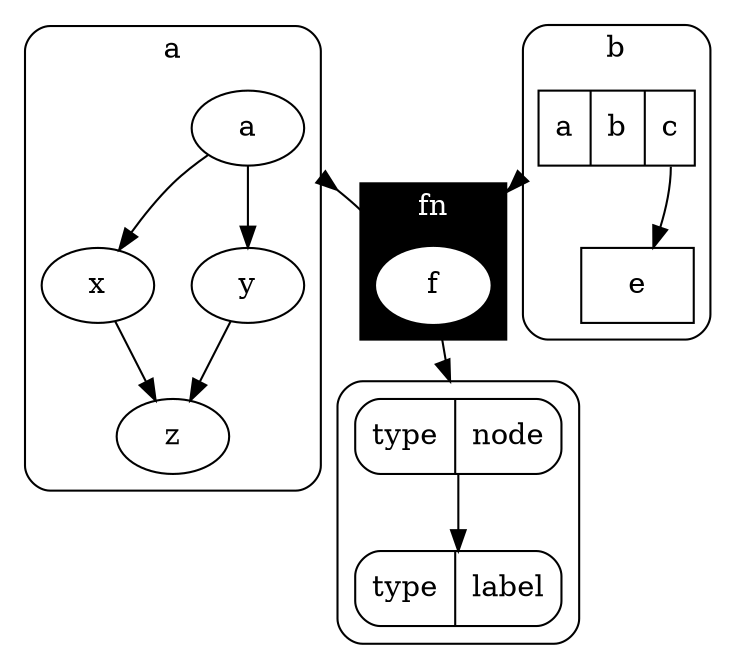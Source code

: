 digraph {
	compound = true
	graph [style = rounded]
	//layout = neato
	subgraph cluster_a {
		label = a
		a -> x,y->  z
	}
	subgraph cluster_b {
		label = b
		b [shape = record label="a | b | <c> c"]
		e [shape = box]
		b:c -> e
	}
	subgraph cluster_plus {
		label = fn
		style = filled
		color = black
		fontcolor = white
		node [style = filled color = white]
		plus [label = "f"]
	}
	subgraph cluster_a_plus_b {
		result -> result1
		result [shape = Mrecord label="type | node"]
		result1 [shape = Mrecord label="type | label"]
	}
	a -> plus [lhead=cluster_plus dir=both arrowtail = inv arrowhead = none
			   ltail=cluster_a  headport="nw"]
	b -> plus [lhead=cluster_plus dir=both arrowtail = inv arrowhead = none
			   ltail=cluster_b  headport="ne"]
	plus -> result [ltail = cluster_plus lhead=cluster_a_plus_b]
}
